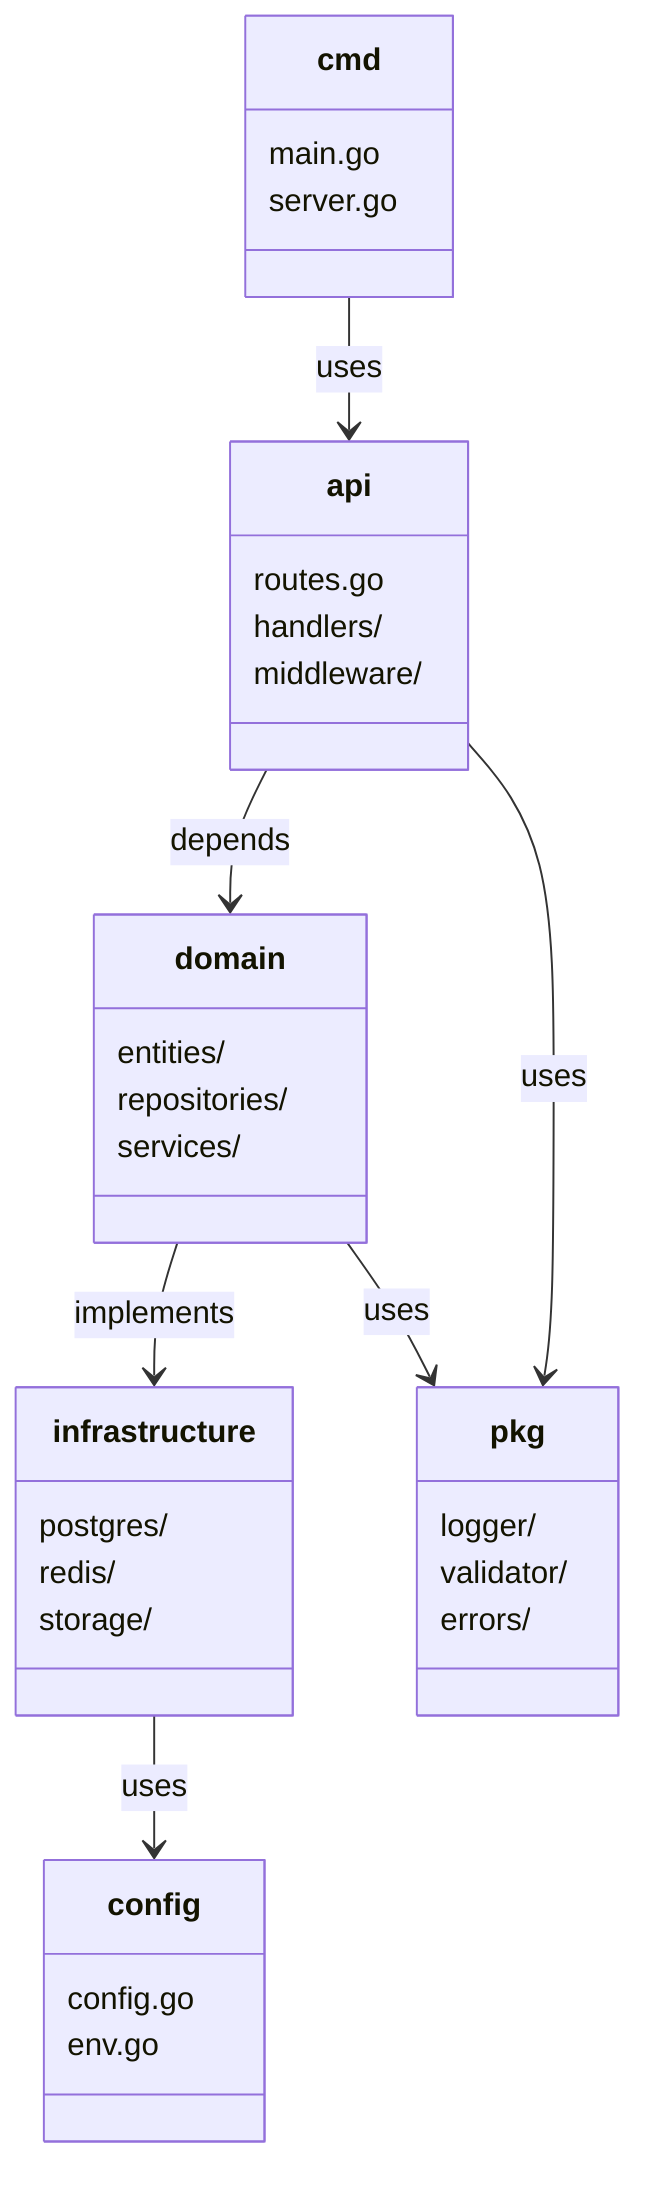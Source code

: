 classDiagram
    class cmd {
        main.go
        server.go
    }

    class api {
        routes.go
        handlers/
        middleware/
    }

    class domain {
        entities/
        repositories/
        services/
    }

    class infrastructure {
        postgres/
        redis/
        storage/
    }

    class config {
        config.go
        env.go
    }

    class pkg {
        logger/
        validator/
        errors/
    }

    cmd --> api : uses
    api --> domain : depends
    domain --> infrastructure : implements
    infrastructure --> config : uses
    api --> pkg : uses
    domain --> pkg : uses
